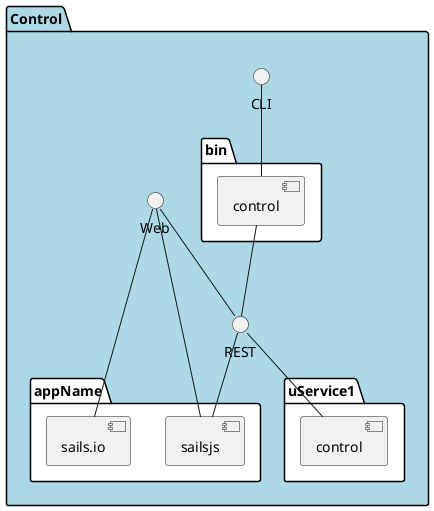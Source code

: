 @startuml

package "Control" #lightblue {
  interface CLI
  interface Web
  interface REST
  folder bin #ffffff {
    component control as bc
  }

  folder appName #ffffff {
    component sails.io
    component sailsjs
  }

  folder uService1 #ffffff {
    component control as sc
  }
}

CLI -- bc
bc --  REST

Web -- sailsjs
Web -- REST
REST -- sailsjs
Web -- sails.io
REST -- sc

@enduml
